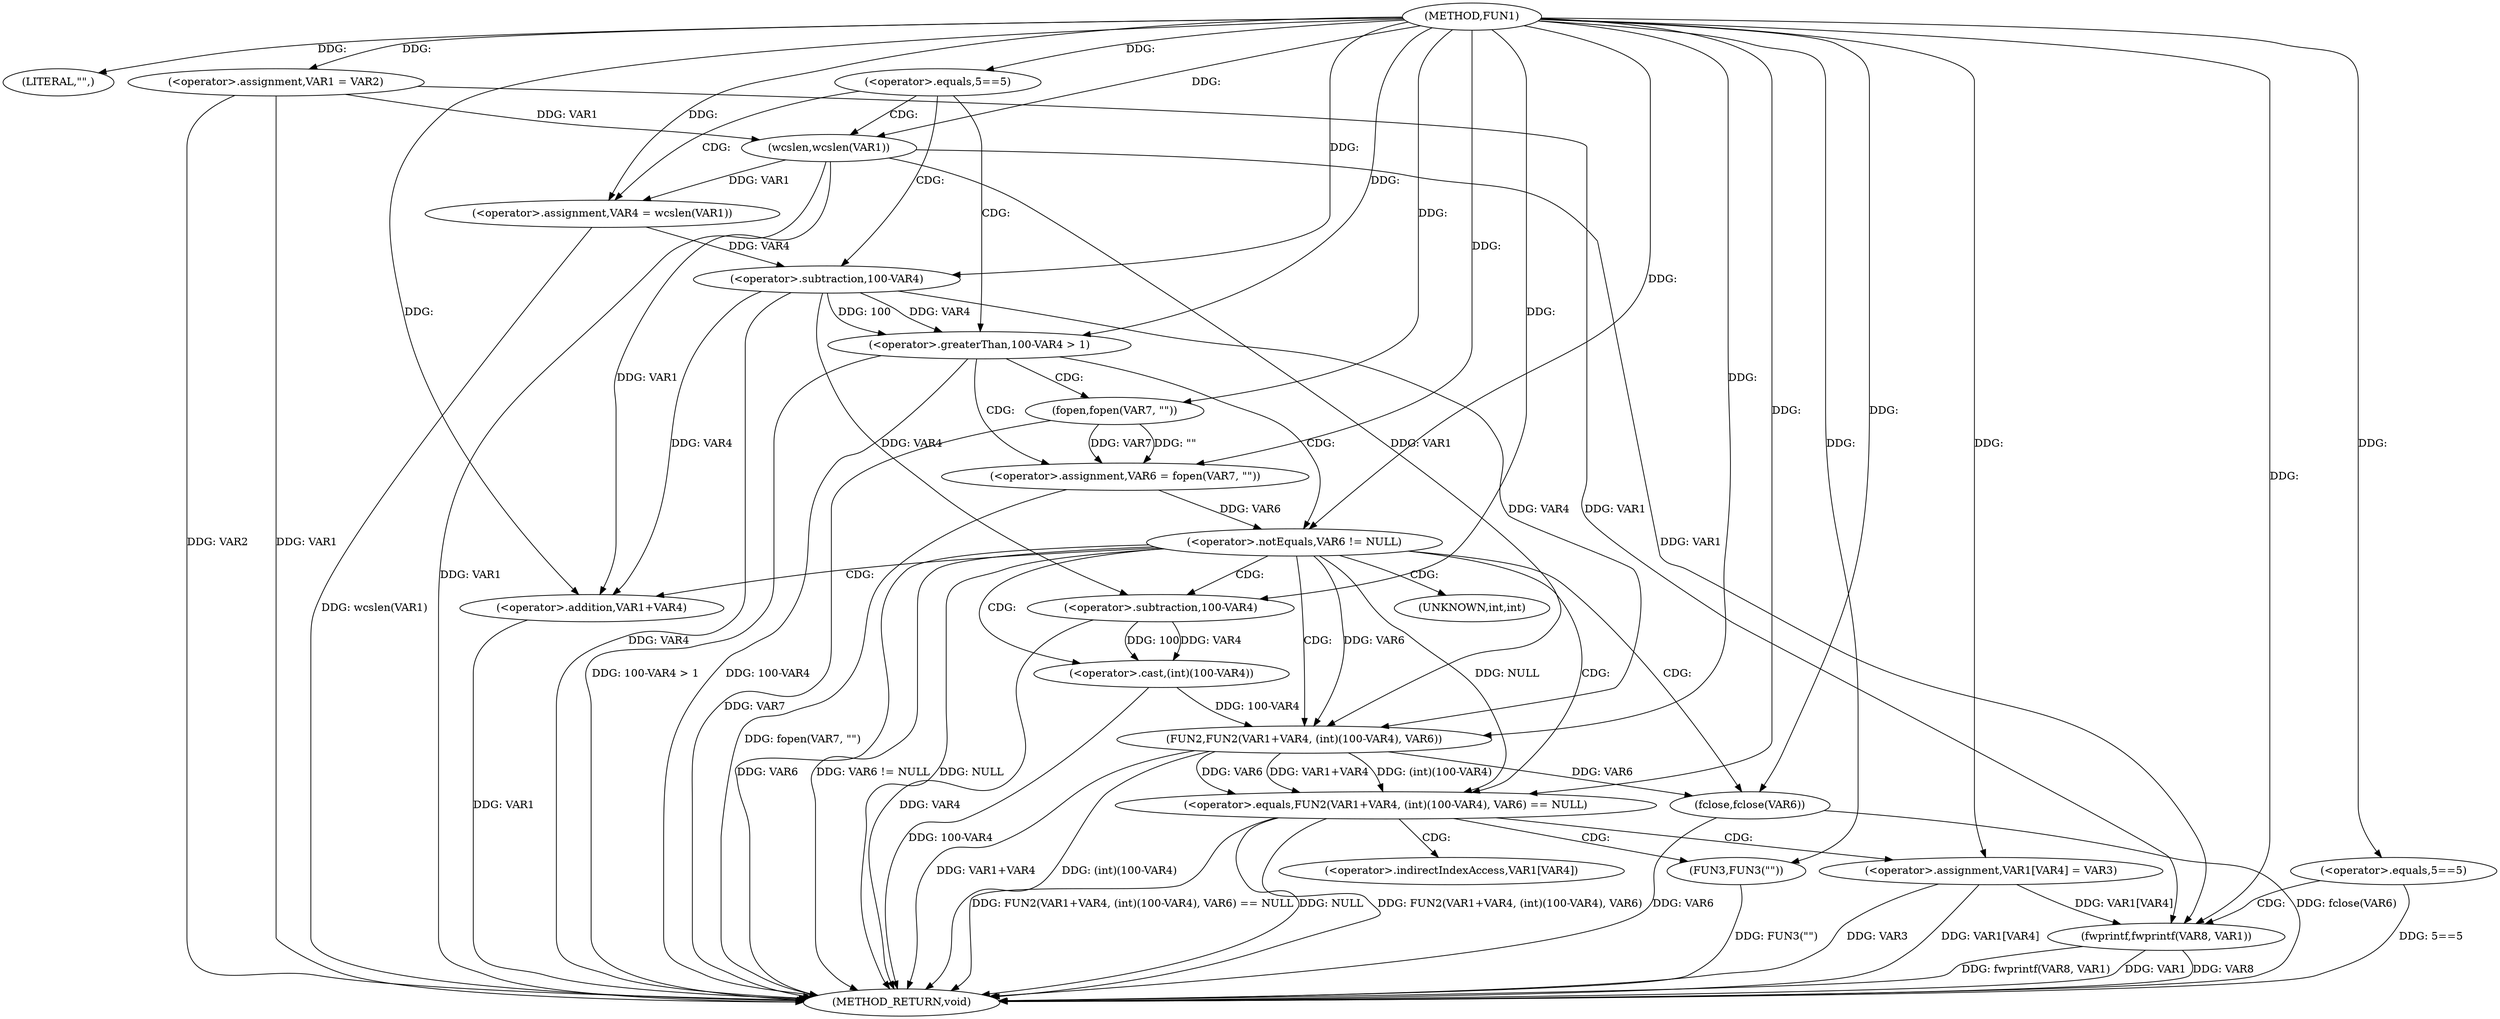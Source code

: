 digraph FUN1 {  
"1000100" [label = "(METHOD,FUN1)" ]
"1000167" [label = "(METHOD_RETURN,void)" ]
"1000103" [label = "(LITERAL,\"\",)" ]
"1000104" [label = "(<operator>.assignment,VAR1 = VAR2)" ]
"1000108" [label = "(<operator>.equals,5==5)" ]
"1000114" [label = "(<operator>.assignment,VAR4 = wcslen(VAR1))" ]
"1000116" [label = "(wcslen,wcslen(VAR1))" ]
"1000120" [label = "(<operator>.greaterThan,100-VAR4 > 1)" ]
"1000121" [label = "(<operator>.subtraction,100-VAR4)" ]
"1000126" [label = "(<operator>.assignment,VAR6 = fopen(VAR7, \"\"))" ]
"1000128" [label = "(fopen,fopen(VAR7, \"\"))" ]
"1000132" [label = "(<operator>.notEquals,VAR6 != NULL)" ]
"1000137" [label = "(<operator>.equals,FUN2(VAR1+VAR4, (int)(100-VAR4), VAR6) == NULL)" ]
"1000138" [label = "(FUN2,FUN2(VAR1+VAR4, (int)(100-VAR4), VAR6))" ]
"1000139" [label = "(<operator>.addition,VAR1+VAR4)" ]
"1000142" [label = "(<operator>.cast,(int)(100-VAR4))" ]
"1000144" [label = "(<operator>.subtraction,100-VAR4)" ]
"1000150" [label = "(FUN3,FUN3(\"\"))" ]
"1000152" [label = "(<operator>.assignment,VAR1[VAR4] = VAR3)" ]
"1000157" [label = "(fclose,fclose(VAR6))" ]
"1000160" [label = "(<operator>.equals,5==5)" ]
"1000164" [label = "(fwprintf,fwprintf(VAR8, VAR1))" ]
"1000143" [label = "(UNKNOWN,int,int)" ]
"1000153" [label = "(<operator>.indirectIndexAccess,VAR1[VAR4])" ]
  "1000116" -> "1000167"  [ label = "DDG: VAR1"] 
  "1000138" -> "1000167"  [ label = "DDG: (int)(100-VAR4)"] 
  "1000157" -> "1000167"  [ label = "DDG: fclose(VAR6)"] 
  "1000104" -> "1000167"  [ label = "DDG: VAR1"] 
  "1000120" -> "1000167"  [ label = "DDG: 100-VAR4"] 
  "1000137" -> "1000167"  [ label = "DDG: NULL"] 
  "1000152" -> "1000167"  [ label = "DDG: VAR1[VAR4]"] 
  "1000132" -> "1000167"  [ label = "DDG: VAR6"] 
  "1000120" -> "1000167"  [ label = "DDG: 100-VAR4 > 1"] 
  "1000150" -> "1000167"  [ label = "DDG: FUN3(\"\")"] 
  "1000144" -> "1000167"  [ label = "DDG: VAR4"] 
  "1000114" -> "1000167"  [ label = "DDG: wcslen(VAR1)"] 
  "1000164" -> "1000167"  [ label = "DDG: VAR8"] 
  "1000164" -> "1000167"  [ label = "DDG: fwprintf(VAR8, VAR1)"] 
  "1000160" -> "1000167"  [ label = "DDG: 5==5"] 
  "1000121" -> "1000167"  [ label = "DDG: VAR4"] 
  "1000132" -> "1000167"  [ label = "DDG: VAR6 != NULL"] 
  "1000138" -> "1000167"  [ label = "DDG: VAR1+VAR4"] 
  "1000164" -> "1000167"  [ label = "DDG: VAR1"] 
  "1000139" -> "1000167"  [ label = "DDG: VAR1"] 
  "1000128" -> "1000167"  [ label = "DDG: VAR7"] 
  "1000157" -> "1000167"  [ label = "DDG: VAR6"] 
  "1000142" -> "1000167"  [ label = "DDG: 100-VAR4"] 
  "1000132" -> "1000167"  [ label = "DDG: NULL"] 
  "1000137" -> "1000167"  [ label = "DDG: FUN2(VAR1+VAR4, (int)(100-VAR4), VAR6)"] 
  "1000126" -> "1000167"  [ label = "DDG: fopen(VAR7, \"\")"] 
  "1000152" -> "1000167"  [ label = "DDG: VAR3"] 
  "1000137" -> "1000167"  [ label = "DDG: FUN2(VAR1+VAR4, (int)(100-VAR4), VAR6) == NULL"] 
  "1000104" -> "1000167"  [ label = "DDG: VAR2"] 
  "1000100" -> "1000103"  [ label = "DDG: "] 
  "1000100" -> "1000104"  [ label = "DDG: "] 
  "1000100" -> "1000108"  [ label = "DDG: "] 
  "1000116" -> "1000114"  [ label = "DDG: VAR1"] 
  "1000100" -> "1000114"  [ label = "DDG: "] 
  "1000104" -> "1000116"  [ label = "DDG: VAR1"] 
  "1000100" -> "1000116"  [ label = "DDG: "] 
  "1000121" -> "1000120"  [ label = "DDG: 100"] 
  "1000121" -> "1000120"  [ label = "DDG: VAR4"] 
  "1000100" -> "1000121"  [ label = "DDG: "] 
  "1000114" -> "1000121"  [ label = "DDG: VAR4"] 
  "1000100" -> "1000120"  [ label = "DDG: "] 
  "1000128" -> "1000126"  [ label = "DDG: VAR7"] 
  "1000128" -> "1000126"  [ label = "DDG: \"\""] 
  "1000100" -> "1000126"  [ label = "DDG: "] 
  "1000100" -> "1000128"  [ label = "DDG: "] 
  "1000126" -> "1000132"  [ label = "DDG: VAR6"] 
  "1000100" -> "1000132"  [ label = "DDG: "] 
  "1000138" -> "1000137"  [ label = "DDG: VAR1+VAR4"] 
  "1000138" -> "1000137"  [ label = "DDG: (int)(100-VAR4)"] 
  "1000138" -> "1000137"  [ label = "DDG: VAR6"] 
  "1000116" -> "1000138"  [ label = "DDG: VAR1"] 
  "1000100" -> "1000138"  [ label = "DDG: "] 
  "1000121" -> "1000138"  [ label = "DDG: VAR4"] 
  "1000116" -> "1000139"  [ label = "DDG: VAR1"] 
  "1000100" -> "1000139"  [ label = "DDG: "] 
  "1000121" -> "1000139"  [ label = "DDG: VAR4"] 
  "1000142" -> "1000138"  [ label = "DDG: 100-VAR4"] 
  "1000144" -> "1000142"  [ label = "DDG: 100"] 
  "1000144" -> "1000142"  [ label = "DDG: VAR4"] 
  "1000100" -> "1000144"  [ label = "DDG: "] 
  "1000121" -> "1000144"  [ label = "DDG: VAR4"] 
  "1000132" -> "1000138"  [ label = "DDG: VAR6"] 
  "1000132" -> "1000137"  [ label = "DDG: NULL"] 
  "1000100" -> "1000137"  [ label = "DDG: "] 
  "1000100" -> "1000150"  [ label = "DDG: "] 
  "1000100" -> "1000152"  [ label = "DDG: "] 
  "1000138" -> "1000157"  [ label = "DDG: VAR6"] 
  "1000100" -> "1000157"  [ label = "DDG: "] 
  "1000100" -> "1000160"  [ label = "DDG: "] 
  "1000100" -> "1000164"  [ label = "DDG: "] 
  "1000116" -> "1000164"  [ label = "DDG: VAR1"] 
  "1000104" -> "1000164"  [ label = "DDG: VAR1"] 
  "1000152" -> "1000164"  [ label = "DDG: VAR1[VAR4]"] 
  "1000108" -> "1000121"  [ label = "CDG: "] 
  "1000108" -> "1000116"  [ label = "CDG: "] 
  "1000108" -> "1000120"  [ label = "CDG: "] 
  "1000108" -> "1000114"  [ label = "CDG: "] 
  "1000120" -> "1000126"  [ label = "CDG: "] 
  "1000120" -> "1000132"  [ label = "CDG: "] 
  "1000120" -> "1000128"  [ label = "CDG: "] 
  "1000132" -> "1000143"  [ label = "CDG: "] 
  "1000132" -> "1000142"  [ label = "CDG: "] 
  "1000132" -> "1000137"  [ label = "CDG: "] 
  "1000132" -> "1000139"  [ label = "CDG: "] 
  "1000132" -> "1000144"  [ label = "CDG: "] 
  "1000132" -> "1000157"  [ label = "CDG: "] 
  "1000132" -> "1000138"  [ label = "CDG: "] 
  "1000137" -> "1000153"  [ label = "CDG: "] 
  "1000137" -> "1000152"  [ label = "CDG: "] 
  "1000137" -> "1000150"  [ label = "CDG: "] 
  "1000160" -> "1000164"  [ label = "CDG: "] 
}
